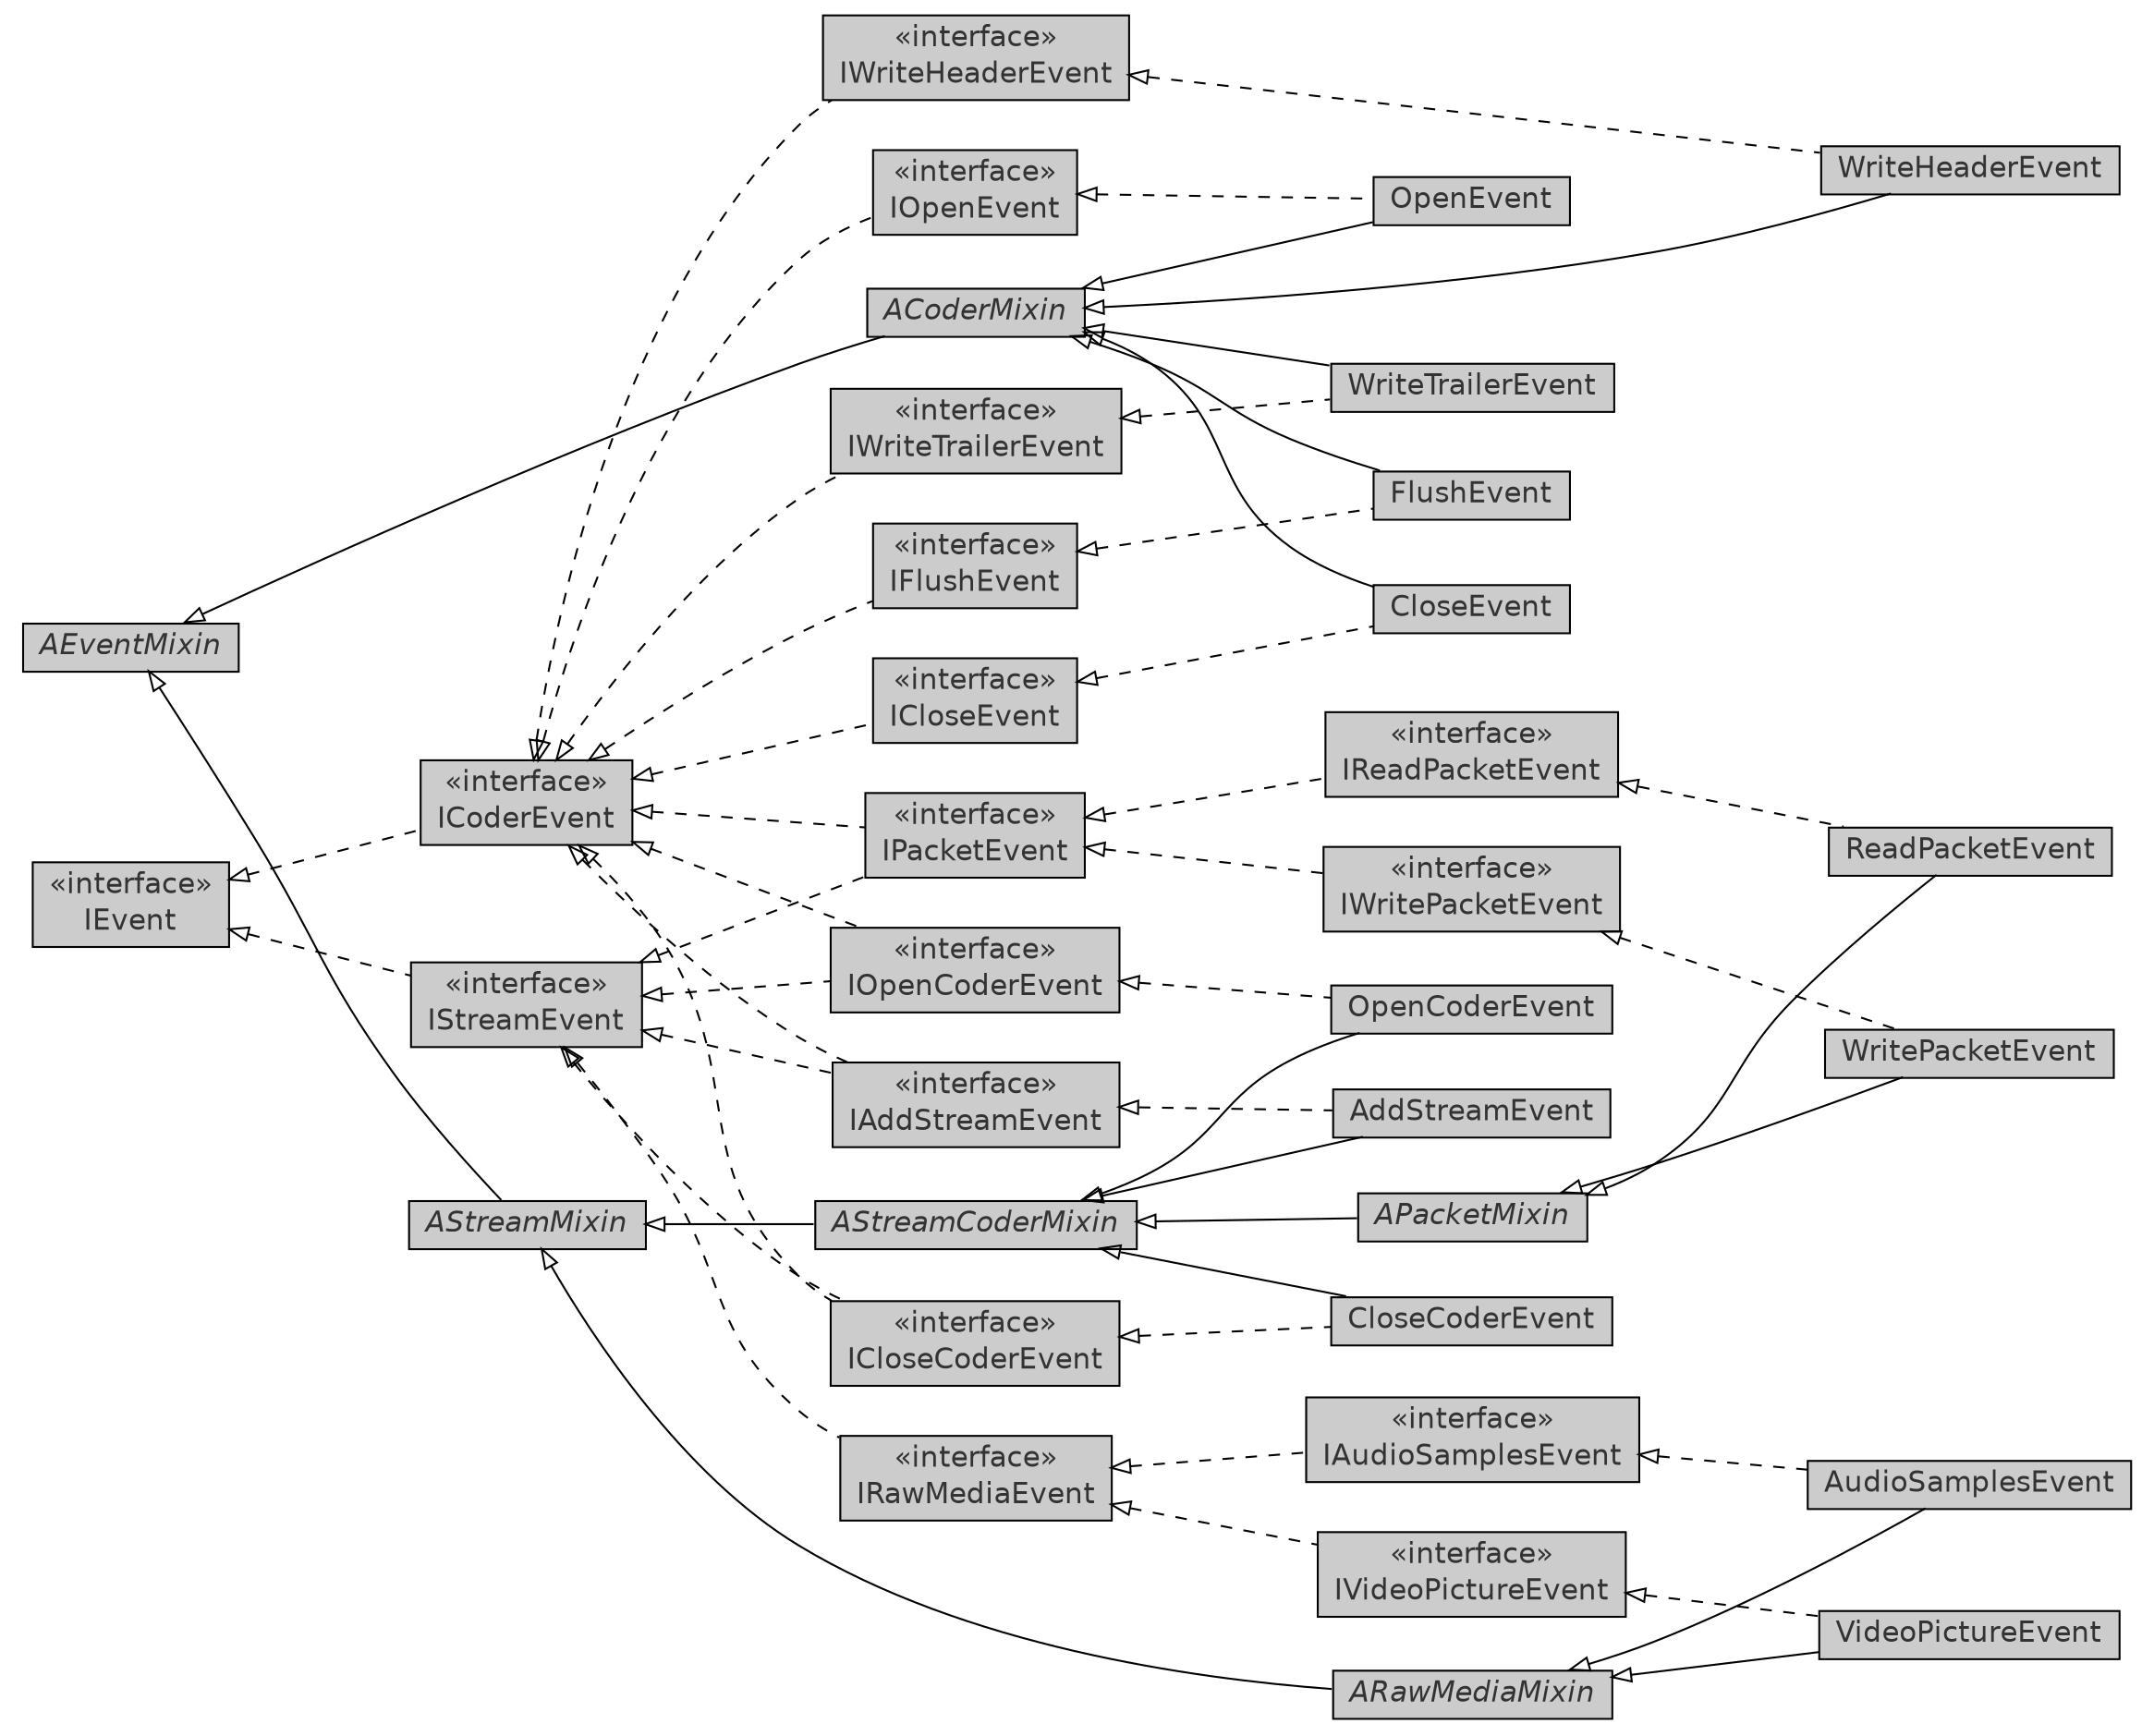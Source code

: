 #!/usr/local/bin/dot
#
# Class diagram 
# Generated by UmlGraph version 4.8 (http://www.spinellis.gr/sw/umlgraph)
#

digraph G {
	edge [fontname="Helvetica",fontsize=10,labelfontname="Helvetica",labelfontsize=10];
	node [fontname="Helvetica",fontsize=10,shape=plaintext];
	rankdir=LR;
	ranksep=1;
	// com.xuggle.mediatool.event.ACoderMixin
	c770 [label=<<table border="0" cellborder="1" cellspacing="0" cellpadding="2" port="p" bgcolor="grey80" href="./ACoderMixin.html">
		<tr><td><table border="0" cellspacing="0" cellpadding="1">
			<tr><td><font face="Helvetica-Oblique"> ACoderMixin </font></td></tr>
		</table></td></tr>
		</table>>, fontname="Helvetica", fontcolor="grey20", fontsize=15.0];
	// com.xuggle.mediatool.event.OpenEvent
	c771 [label=<<table border="0" cellborder="1" cellspacing="0" cellpadding="2" port="p" bgcolor="grey80" href="./OpenEvent.html">
		<tr><td><table border="0" cellspacing="0" cellpadding="1">
			<tr><td> OpenEvent </td></tr>
		</table></td></tr>
		</table>>, fontname="Helvetica", fontcolor="grey20", fontsize=15.0];
	// com.xuggle.mediatool.event.IStreamEvent
	c772 [label=<<table border="0" cellborder="1" cellspacing="0" cellpadding="2" port="p" bgcolor="grey80" href="./IStreamEvent.html">
		<tr><td><table border="0" cellspacing="0" cellpadding="1">
			<tr><td> &laquo;interface&raquo; </td></tr>
			<tr><td> IStreamEvent </td></tr>
		</table></td></tr>
		</table>>, fontname="Helvetica", fontcolor="grey20", fontsize=15.0];
	// com.xuggle.mediatool.event.FlushEvent
	c773 [label=<<table border="0" cellborder="1" cellspacing="0" cellpadding="2" port="p" bgcolor="grey80" href="./FlushEvent.html">
		<tr><td><table border="0" cellspacing="0" cellpadding="1">
			<tr><td> FlushEvent </td></tr>
		</table></td></tr>
		</table>>, fontname="Helvetica", fontcolor="grey20", fontsize=15.0];
	// com.xuggle.mediatool.event.IVideoPictureEvent
	c774 [label=<<table border="0" cellborder="1" cellspacing="0" cellpadding="2" port="p" bgcolor="grey80" href="./IVideoPictureEvent.html">
		<tr><td><table border="0" cellspacing="0" cellpadding="1">
			<tr><td> &laquo;interface&raquo; </td></tr>
			<tr><td> IVideoPictureEvent </td></tr>
		</table></td></tr>
		</table>>, fontname="Helvetica", fontcolor="grey20", fontsize=15.0];
	// com.xuggle.mediatool.event.AddStreamEvent
	c775 [label=<<table border="0" cellborder="1" cellspacing="0" cellpadding="2" port="p" bgcolor="grey80" href="./AddStreamEvent.html">
		<tr><td><table border="0" cellspacing="0" cellpadding="1">
			<tr><td> AddStreamEvent </td></tr>
		</table></td></tr>
		</table>>, fontname="Helvetica", fontcolor="grey20", fontsize=15.0];
	// com.xuggle.mediatool.event.ARawMediaMixin
	c776 [label=<<table border="0" cellborder="1" cellspacing="0" cellpadding="2" port="p" bgcolor="grey80" href="./ARawMediaMixin.html">
		<tr><td><table border="0" cellspacing="0" cellpadding="1">
			<tr><td><font face="Helvetica-Oblique"> ARawMediaMixin </font></td></tr>
		</table></td></tr>
		</table>>, fontname="Helvetica", fontcolor="grey20", fontsize=15.0];
	// com.xuggle.mediatool.event.OpenCoderEvent
	c777 [label=<<table border="0" cellborder="1" cellspacing="0" cellpadding="2" port="p" bgcolor="grey80" href="./OpenCoderEvent.html">
		<tr><td><table border="0" cellspacing="0" cellpadding="1">
			<tr><td> OpenCoderEvent </td></tr>
		</table></td></tr>
		</table>>, fontname="Helvetica", fontcolor="grey20", fontsize=15.0];
	// com.xuggle.mediatool.event.AStreamCoderMixin
	c778 [label=<<table border="0" cellborder="1" cellspacing="0" cellpadding="2" port="p" bgcolor="grey80" href="./AStreamCoderMixin.html">
		<tr><td><table border="0" cellspacing="0" cellpadding="1">
			<tr><td><font face="Helvetica-Oblique"> AStreamCoderMixin </font></td></tr>
		</table></td></tr>
		</table>>, fontname="Helvetica", fontcolor="grey20", fontsize=15.0];
	// com.xuggle.mediatool.event.IAddStreamEvent
	c779 [label=<<table border="0" cellborder="1" cellspacing="0" cellpadding="2" port="p" bgcolor="grey80" href="./IAddStreamEvent.html">
		<tr><td><table border="0" cellspacing="0" cellpadding="1">
			<tr><td> &laquo;interface&raquo; </td></tr>
			<tr><td> IAddStreamEvent </td></tr>
		</table></td></tr>
		</table>>, fontname="Helvetica", fontcolor="grey20", fontsize=15.0];
	// com.xuggle.mediatool.event.IWriteHeaderEvent
	c780 [label=<<table border="0" cellborder="1" cellspacing="0" cellpadding="2" port="p" bgcolor="grey80" href="./IWriteHeaderEvent.html">
		<tr><td><table border="0" cellspacing="0" cellpadding="1">
			<tr><td> &laquo;interface&raquo; </td></tr>
			<tr><td> IWriteHeaderEvent </td></tr>
		</table></td></tr>
		</table>>, fontname="Helvetica", fontcolor="grey20", fontsize=15.0];
	// com.xuggle.mediatool.event.IWriteTrailerEvent
	c781 [label=<<table border="0" cellborder="1" cellspacing="0" cellpadding="2" port="p" bgcolor="grey80" href="./IWriteTrailerEvent.html">
		<tr><td><table border="0" cellspacing="0" cellpadding="1">
			<tr><td> &laquo;interface&raquo; </td></tr>
			<tr><td> IWriteTrailerEvent </td></tr>
		</table></td></tr>
		</table>>, fontname="Helvetica", fontcolor="grey20", fontsize=15.0];
	// com.xuggle.mediatool.event.WritePacketEvent
	c782 [label=<<table border="0" cellborder="1" cellspacing="0" cellpadding="2" port="p" bgcolor="grey80" href="./WritePacketEvent.html">
		<tr><td><table border="0" cellspacing="0" cellpadding="1">
			<tr><td> WritePacketEvent </td></tr>
		</table></td></tr>
		</table>>, fontname="Helvetica", fontcolor="grey20", fontsize=15.0];
	// com.xuggle.mediatool.event.IWritePacketEvent
	c783 [label=<<table border="0" cellborder="1" cellspacing="0" cellpadding="2" port="p" bgcolor="grey80" href="./IWritePacketEvent.html">
		<tr><td><table border="0" cellspacing="0" cellpadding="1">
			<tr><td> &laquo;interface&raquo; </td></tr>
			<tr><td> IWritePacketEvent </td></tr>
		</table></td></tr>
		</table>>, fontname="Helvetica", fontcolor="grey20", fontsize=15.0];
	// com.xuggle.mediatool.event.IOpenCoderEvent
	c784 [label=<<table border="0" cellborder="1" cellspacing="0" cellpadding="2" port="p" bgcolor="grey80" href="./IOpenCoderEvent.html">
		<tr><td><table border="0" cellspacing="0" cellpadding="1">
			<tr><td> &laquo;interface&raquo; </td></tr>
			<tr><td> IOpenCoderEvent </td></tr>
		</table></td></tr>
		</table>>, fontname="Helvetica", fontcolor="grey20", fontsize=15.0];
	// com.xuggle.mediatool.event.AStreamMixin
	c785 [label=<<table border="0" cellborder="1" cellspacing="0" cellpadding="2" port="p" bgcolor="grey80" href="./AStreamMixin.html">
		<tr><td><table border="0" cellspacing="0" cellpadding="1">
			<tr><td><font face="Helvetica-Oblique"> AStreamMixin </font></td></tr>
		</table></td></tr>
		</table>>, fontname="Helvetica", fontcolor="grey20", fontsize=15.0];
	// com.xuggle.mediatool.event.WriteTrailerEvent
	c786 [label=<<table border="0" cellborder="1" cellspacing="0" cellpadding="2" port="p" bgcolor="grey80" href="./WriteTrailerEvent.html">
		<tr><td><table border="0" cellspacing="0" cellpadding="1">
			<tr><td> WriteTrailerEvent </td></tr>
		</table></td></tr>
		</table>>, fontname="Helvetica", fontcolor="grey20", fontsize=15.0];
	// com.xuggle.mediatool.event.IPacketEvent
	c787 [label=<<table border="0" cellborder="1" cellspacing="0" cellpadding="2" port="p" bgcolor="grey80" href="./IPacketEvent.html">
		<tr><td><table border="0" cellspacing="0" cellpadding="1">
			<tr><td> &laquo;interface&raquo; </td></tr>
			<tr><td> IPacketEvent </td></tr>
		</table></td></tr>
		</table>>, fontname="Helvetica", fontcolor="grey20", fontsize=15.0];
	// com.xuggle.mediatool.event.IOpenEvent
	c788 [label=<<table border="0" cellborder="1" cellspacing="0" cellpadding="2" port="p" bgcolor="grey80" href="./IOpenEvent.html">
		<tr><td><table border="0" cellspacing="0" cellpadding="1">
			<tr><td> &laquo;interface&raquo; </td></tr>
			<tr><td> IOpenEvent </td></tr>
		</table></td></tr>
		</table>>, fontname="Helvetica", fontcolor="grey20", fontsize=15.0];
	// com.xuggle.mediatool.event.AEventMixin
	c789 [label=<<table border="0" cellborder="1" cellspacing="0" cellpadding="2" port="p" bgcolor="grey80" href="./AEventMixin.html">
		<tr><td><table border="0" cellspacing="0" cellpadding="1">
			<tr><td><font face="Helvetica-Oblique"> AEventMixin </font></td></tr>
		</table></td></tr>
		</table>>, fontname="Helvetica", fontcolor="grey20", fontsize=15.0];
	// com.xuggle.mediatool.event.CloseCoderEvent
	c790 [label=<<table border="0" cellborder="1" cellspacing="0" cellpadding="2" port="p" bgcolor="grey80" href="./CloseCoderEvent.html">
		<tr><td><table border="0" cellspacing="0" cellpadding="1">
			<tr><td> CloseCoderEvent </td></tr>
		</table></td></tr>
		</table>>, fontname="Helvetica", fontcolor="grey20", fontsize=15.0];
	// com.xuggle.mediatool.event.IFlushEvent
	c791 [label=<<table border="0" cellborder="1" cellspacing="0" cellpadding="2" port="p" bgcolor="grey80" href="./IFlushEvent.html">
		<tr><td><table border="0" cellspacing="0" cellpadding="1">
			<tr><td> &laquo;interface&raquo; </td></tr>
			<tr><td> IFlushEvent </td></tr>
		</table></td></tr>
		</table>>, fontname="Helvetica", fontcolor="grey20", fontsize=15.0];
	// com.xuggle.mediatool.event.ICoderEvent
	c792 [label=<<table border="0" cellborder="1" cellspacing="0" cellpadding="2" port="p" bgcolor="grey80" href="./ICoderEvent.html">
		<tr><td><table border="0" cellspacing="0" cellpadding="1">
			<tr><td> &laquo;interface&raquo; </td></tr>
			<tr><td> ICoderEvent </td></tr>
		</table></td></tr>
		</table>>, fontname="Helvetica", fontcolor="grey20", fontsize=15.0];
	// com.xuggle.mediatool.event.ICloseEvent
	c793 [label=<<table border="0" cellborder="1" cellspacing="0" cellpadding="2" port="p" bgcolor="grey80" href="./ICloseEvent.html">
		<tr><td><table border="0" cellspacing="0" cellpadding="1">
			<tr><td> &laquo;interface&raquo; </td></tr>
			<tr><td> ICloseEvent </td></tr>
		</table></td></tr>
		</table>>, fontname="Helvetica", fontcolor="grey20", fontsize=15.0];
	// com.xuggle.mediatool.event.WriteHeaderEvent
	c794 [label=<<table border="0" cellborder="1" cellspacing="0" cellpadding="2" port="p" bgcolor="grey80" href="./WriteHeaderEvent.html">
		<tr><td><table border="0" cellspacing="0" cellpadding="1">
			<tr><td> WriteHeaderEvent </td></tr>
		</table></td></tr>
		</table>>, fontname="Helvetica", fontcolor="grey20", fontsize=15.0];
	// com.xuggle.mediatool.event.VideoPictureEvent
	c795 [label=<<table border="0" cellborder="1" cellspacing="0" cellpadding="2" port="p" bgcolor="grey80" href="./VideoPictureEvent.html">
		<tr><td><table border="0" cellspacing="0" cellpadding="1">
			<tr><td> VideoPictureEvent </td></tr>
		</table></td></tr>
		</table>>, fontname="Helvetica", fontcolor="grey20", fontsize=15.0];
	// com.xuggle.mediatool.event.IReadPacketEvent
	c796 [label=<<table border="0" cellborder="1" cellspacing="0" cellpadding="2" port="p" bgcolor="grey80" href="./IReadPacketEvent.html">
		<tr><td><table border="0" cellspacing="0" cellpadding="1">
			<tr><td> &laquo;interface&raquo; </td></tr>
			<tr><td> IReadPacketEvent </td></tr>
		</table></td></tr>
		</table>>, fontname="Helvetica", fontcolor="grey20", fontsize=15.0];
	// com.xuggle.mediatool.event.CloseEvent
	c797 [label=<<table border="0" cellborder="1" cellspacing="0" cellpadding="2" port="p" bgcolor="grey80" href="./CloseEvent.html">
		<tr><td><table border="0" cellspacing="0" cellpadding="1">
			<tr><td> CloseEvent </td></tr>
		</table></td></tr>
		</table>>, fontname="Helvetica", fontcolor="grey20", fontsize=15.0];
	// com.xuggle.mediatool.event.APacketMixin
	c798 [label=<<table border="0" cellborder="1" cellspacing="0" cellpadding="2" port="p" bgcolor="grey80" href="./APacketMixin.html">
		<tr><td><table border="0" cellspacing="0" cellpadding="1">
			<tr><td><font face="Helvetica-Oblique"> APacketMixin </font></td></tr>
		</table></td></tr>
		</table>>, fontname="Helvetica", fontcolor="grey20", fontsize=15.0];
	// com.xuggle.mediatool.event.ReadPacketEvent
	c799 [label=<<table border="0" cellborder="1" cellspacing="0" cellpadding="2" port="p" bgcolor="grey80" href="./ReadPacketEvent.html">
		<tr><td><table border="0" cellspacing="0" cellpadding="1">
			<tr><td> ReadPacketEvent </td></tr>
		</table></td></tr>
		</table>>, fontname="Helvetica", fontcolor="grey20", fontsize=15.0];
	// com.xuggle.mediatool.event.IEvent
	c800 [label=<<table border="0" cellborder="1" cellspacing="0" cellpadding="2" port="p" bgcolor="grey80" href="./IEvent.html">
		<tr><td><table border="0" cellspacing="0" cellpadding="1">
			<tr><td> &laquo;interface&raquo; </td></tr>
			<tr><td> IEvent </td></tr>
		</table></td></tr>
		</table>>, fontname="Helvetica", fontcolor="grey20", fontsize=15.0];
	// com.xuggle.mediatool.event.IAudioSamplesEvent
	c801 [label=<<table border="0" cellborder="1" cellspacing="0" cellpadding="2" port="p" bgcolor="grey80" href="./IAudioSamplesEvent.html">
		<tr><td><table border="0" cellspacing="0" cellpadding="1">
			<tr><td> &laquo;interface&raquo; </td></tr>
			<tr><td> IAudioSamplesEvent </td></tr>
		</table></td></tr>
		</table>>, fontname="Helvetica", fontcolor="grey20", fontsize=15.0];
	// com.xuggle.mediatool.event.ICloseCoderEvent
	c802 [label=<<table border="0" cellborder="1" cellspacing="0" cellpadding="2" port="p" bgcolor="grey80" href="./ICloseCoderEvent.html">
		<tr><td><table border="0" cellspacing="0" cellpadding="1">
			<tr><td> &laquo;interface&raquo; </td></tr>
			<tr><td> ICloseCoderEvent </td></tr>
		</table></td></tr>
		</table>>, fontname="Helvetica", fontcolor="grey20", fontsize=15.0];
	// com.xuggle.mediatool.event.IRawMediaEvent
	c803 [label=<<table border="0" cellborder="1" cellspacing="0" cellpadding="2" port="p" bgcolor="grey80" href="./IRawMediaEvent.html">
		<tr><td><table border="0" cellspacing="0" cellpadding="1">
			<tr><td> &laquo;interface&raquo; </td></tr>
			<tr><td> IRawMediaEvent </td></tr>
		</table></td></tr>
		</table>>, fontname="Helvetica", fontcolor="grey20", fontsize=15.0];
	// com.xuggle.mediatool.event.AudioSamplesEvent
	c804 [label=<<table border="0" cellborder="1" cellspacing="0" cellpadding="2" port="p" bgcolor="grey80" href="./AudioSamplesEvent.html">
		<tr><td><table border="0" cellspacing="0" cellpadding="1">
			<tr><td> AudioSamplesEvent </td></tr>
		</table></td></tr>
		</table>>, fontname="Helvetica", fontcolor="grey20", fontsize=15.0];
	//com.xuggle.mediatool.event.ACoderMixin extends com.xuggle.mediatool.event.AEventMixin
	c789:p -> c770:p [dir=back,arrowtail=empty];
	//com.xuggle.mediatool.event.OpenEvent extends com.xuggle.mediatool.event.ACoderMixin
	c770:p -> c771:p [dir=back,arrowtail=empty];
	//com.xuggle.mediatool.event.OpenEvent implements com.xuggle.mediatool.event.IOpenEvent
	c788:p -> c771:p [dir=back,arrowtail=empty,style=dashed];
	//com.xuggle.mediatool.event.IStreamEvent implements com.xuggle.mediatool.event.IEvent
	c800:p -> c772:p [dir=back,arrowtail=empty,style=dashed];
	//com.xuggle.mediatool.event.FlushEvent extends com.xuggle.mediatool.event.ACoderMixin
	c770:p -> c773:p [dir=back,arrowtail=empty];
	//com.xuggle.mediatool.event.FlushEvent implements com.xuggle.mediatool.event.IFlushEvent
	c791:p -> c773:p [dir=back,arrowtail=empty,style=dashed];
	//com.xuggle.mediatool.event.IVideoPictureEvent implements com.xuggle.mediatool.event.IRawMediaEvent
	c803:p -> c774:p [dir=back,arrowtail=empty,style=dashed];
	//com.xuggle.mediatool.event.AddStreamEvent extends com.xuggle.mediatool.event.AStreamCoderMixin
	c778:p -> c775:p [dir=back,arrowtail=empty];
	//com.xuggle.mediatool.event.AddStreamEvent implements com.xuggle.mediatool.event.IAddStreamEvent
	c779:p -> c775:p [dir=back,arrowtail=empty,style=dashed];
	//com.xuggle.mediatool.event.ARawMediaMixin extends com.xuggle.mediatool.event.AStreamMixin
	c785:p -> c776:p [dir=back,arrowtail=empty];
	//com.xuggle.mediatool.event.OpenCoderEvent extends com.xuggle.mediatool.event.AStreamCoderMixin
	c778:p -> c777:p [dir=back,arrowtail=empty];
	//com.xuggle.mediatool.event.OpenCoderEvent implements com.xuggle.mediatool.event.IOpenCoderEvent
	c784:p -> c777:p [dir=back,arrowtail=empty,style=dashed];
	//com.xuggle.mediatool.event.AStreamCoderMixin extends com.xuggle.mediatool.event.AStreamMixin
	c785:p -> c778:p [dir=back,arrowtail=empty];
	//com.xuggle.mediatool.event.IAddStreamEvent implements com.xuggle.mediatool.event.IStreamEvent
	c772:p -> c779:p [dir=back,arrowtail=empty,style=dashed];
	//com.xuggle.mediatool.event.IAddStreamEvent implements com.xuggle.mediatool.event.ICoderEvent
	c792:p -> c779:p [dir=back,arrowtail=empty,style=dashed];
	//com.xuggle.mediatool.event.IWriteHeaderEvent implements com.xuggle.mediatool.event.ICoderEvent
	c792:p -> c780:p [dir=back,arrowtail=empty,style=dashed];
	//com.xuggle.mediatool.event.IWriteTrailerEvent implements com.xuggle.mediatool.event.ICoderEvent
	c792:p -> c781:p [dir=back,arrowtail=empty,style=dashed];
	//com.xuggle.mediatool.event.WritePacketEvent extends com.xuggle.mediatool.event.APacketMixin
	c798:p -> c782:p [dir=back,arrowtail=empty];
	//com.xuggle.mediatool.event.WritePacketEvent implements com.xuggle.mediatool.event.IWritePacketEvent
	c783:p -> c782:p [dir=back,arrowtail=empty,style=dashed];
	//com.xuggle.mediatool.event.IWritePacketEvent implements com.xuggle.mediatool.event.IPacketEvent
	c787:p -> c783:p [dir=back,arrowtail=empty,style=dashed];
	//com.xuggle.mediatool.event.IOpenCoderEvent implements com.xuggle.mediatool.event.IStreamEvent
	c772:p -> c784:p [dir=back,arrowtail=empty,style=dashed];
	//com.xuggle.mediatool.event.IOpenCoderEvent implements com.xuggle.mediatool.event.ICoderEvent
	c792:p -> c784:p [dir=back,arrowtail=empty,style=dashed];
	//com.xuggle.mediatool.event.AStreamMixin extends com.xuggle.mediatool.event.AEventMixin
	c789:p -> c785:p [dir=back,arrowtail=empty];
	//com.xuggle.mediatool.event.WriteTrailerEvent extends com.xuggle.mediatool.event.ACoderMixin
	c770:p -> c786:p [dir=back,arrowtail=empty];
	//com.xuggle.mediatool.event.WriteTrailerEvent implements com.xuggle.mediatool.event.IWriteTrailerEvent
	c781:p -> c786:p [dir=back,arrowtail=empty,style=dashed];
	//com.xuggle.mediatool.event.IPacketEvent implements com.xuggle.mediatool.event.IStreamEvent
	c772:p -> c787:p [dir=back,arrowtail=empty,style=dashed];
	//com.xuggle.mediatool.event.IPacketEvent implements com.xuggle.mediatool.event.ICoderEvent
	c792:p -> c787:p [dir=back,arrowtail=empty,style=dashed];
	//com.xuggle.mediatool.event.IOpenEvent implements com.xuggle.mediatool.event.ICoderEvent
	c792:p -> c788:p [dir=back,arrowtail=empty,style=dashed];
	//com.xuggle.mediatool.event.CloseCoderEvent extends com.xuggle.mediatool.event.AStreamCoderMixin
	c778:p -> c790:p [dir=back,arrowtail=empty];
	//com.xuggle.mediatool.event.CloseCoderEvent implements com.xuggle.mediatool.event.ICloseCoderEvent
	c802:p -> c790:p [dir=back,arrowtail=empty,style=dashed];
	//com.xuggle.mediatool.event.IFlushEvent implements com.xuggle.mediatool.event.ICoderEvent
	c792:p -> c791:p [dir=back,arrowtail=empty,style=dashed];
	//com.xuggle.mediatool.event.ICoderEvent implements com.xuggle.mediatool.event.IEvent
	c800:p -> c792:p [dir=back,arrowtail=empty,style=dashed];
	//com.xuggle.mediatool.event.ICloseEvent implements com.xuggle.mediatool.event.ICoderEvent
	c792:p -> c793:p [dir=back,arrowtail=empty,style=dashed];
	//com.xuggle.mediatool.event.WriteHeaderEvent extends com.xuggle.mediatool.event.ACoderMixin
	c770:p -> c794:p [dir=back,arrowtail=empty];
	//com.xuggle.mediatool.event.WriteHeaderEvent implements com.xuggle.mediatool.event.IWriteHeaderEvent
	c780:p -> c794:p [dir=back,arrowtail=empty,style=dashed];
	//com.xuggle.mediatool.event.VideoPictureEvent extends com.xuggle.mediatool.event.ARawMediaMixin
	c776:p -> c795:p [dir=back,arrowtail=empty];
	//com.xuggle.mediatool.event.VideoPictureEvent implements com.xuggle.mediatool.event.IVideoPictureEvent
	c774:p -> c795:p [dir=back,arrowtail=empty,style=dashed];
	//com.xuggle.mediatool.event.IReadPacketEvent implements com.xuggle.mediatool.event.IPacketEvent
	c787:p -> c796:p [dir=back,arrowtail=empty,style=dashed];
	//com.xuggle.mediatool.event.CloseEvent extends com.xuggle.mediatool.event.ACoderMixin
	c770:p -> c797:p [dir=back,arrowtail=empty];
	//com.xuggle.mediatool.event.CloseEvent implements com.xuggle.mediatool.event.ICloseEvent
	c793:p -> c797:p [dir=back,arrowtail=empty,style=dashed];
	//com.xuggle.mediatool.event.APacketMixin extends com.xuggle.mediatool.event.AStreamCoderMixin
	c778:p -> c798:p [dir=back,arrowtail=empty];
	//com.xuggle.mediatool.event.ReadPacketEvent extends com.xuggle.mediatool.event.APacketMixin
	c798:p -> c799:p [dir=back,arrowtail=empty];
	//com.xuggle.mediatool.event.ReadPacketEvent implements com.xuggle.mediatool.event.IReadPacketEvent
	c796:p -> c799:p [dir=back,arrowtail=empty,style=dashed];
	//com.xuggle.mediatool.event.IAudioSamplesEvent implements com.xuggle.mediatool.event.IRawMediaEvent
	c803:p -> c801:p [dir=back,arrowtail=empty,style=dashed];
	//com.xuggle.mediatool.event.ICloseCoderEvent implements com.xuggle.mediatool.event.IStreamEvent
	c772:p -> c802:p [dir=back,arrowtail=empty,style=dashed];
	//com.xuggle.mediatool.event.ICloseCoderEvent implements com.xuggle.mediatool.event.ICoderEvent
	c792:p -> c802:p [dir=back,arrowtail=empty,style=dashed];
	//com.xuggle.mediatool.event.IRawMediaEvent implements com.xuggle.mediatool.event.IStreamEvent
	c772:p -> c803:p [dir=back,arrowtail=empty,style=dashed];
	//com.xuggle.mediatool.event.AudioSamplesEvent extends com.xuggle.mediatool.event.ARawMediaMixin
	c776:p -> c804:p [dir=back,arrowtail=empty];
	//com.xuggle.mediatool.event.AudioSamplesEvent implements com.xuggle.mediatool.event.IAudioSamplesEvent
	c801:p -> c804:p [dir=back,arrowtail=empty,style=dashed];
}

